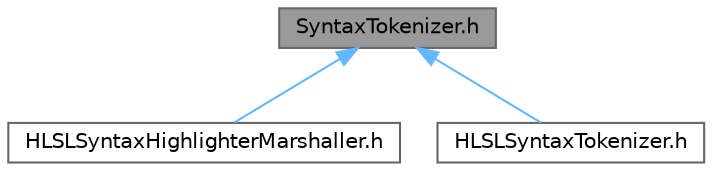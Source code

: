 digraph "SyntaxTokenizer.h"
{
 // INTERACTIVE_SVG=YES
 // LATEX_PDF_SIZE
  bgcolor="transparent";
  edge [fontname=Helvetica,fontsize=10,labelfontname=Helvetica,labelfontsize=10];
  node [fontname=Helvetica,fontsize=10,shape=box,height=0.2,width=0.4];
  Node1 [id="Node000001",label="SyntaxTokenizer.h",height=0.2,width=0.4,color="gray40", fillcolor="grey60", style="filled", fontcolor="black",tooltip=" "];
  Node1 -> Node2 [id="edge1_Node000001_Node000002",dir="back",color="steelblue1",style="solid",tooltip=" "];
  Node2 [id="Node000002",label="HLSLSyntaxHighlighterMarshaller.h",height=0.2,width=0.4,color="grey40", fillcolor="white", style="filled",URL="$d1/dbb/HLSLSyntaxHighlighterMarshaller_8h.html",tooltip=" "];
  Node1 -> Node3 [id="edge2_Node000001_Node000003",dir="back",color="steelblue1",style="solid",tooltip=" "];
  Node3 [id="Node000003",label="HLSLSyntaxTokenizer.h",height=0.2,width=0.4,color="grey40", fillcolor="white", style="filled",URL="$d2/dc8/HLSLSyntaxTokenizer_8h.html",tooltip=" "];
}
